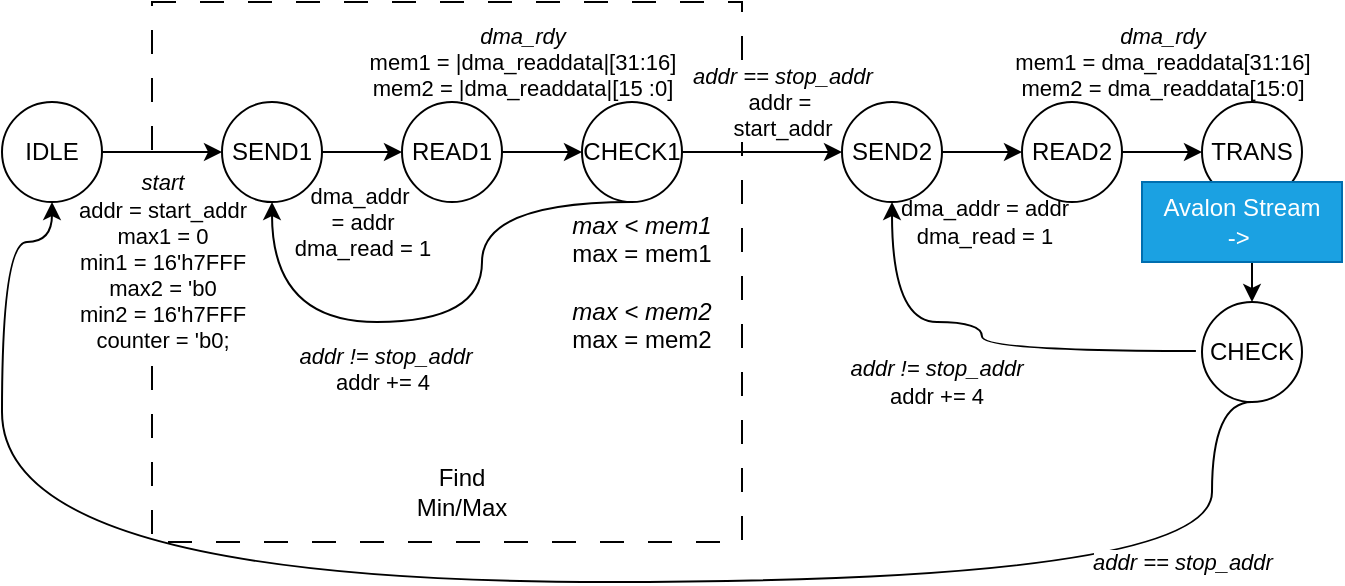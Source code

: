 <mxfile version="23.1.5" type="device">
  <diagram name="Strona-1" id="qhjlecZrfErG3EmEXIc5">
    <mxGraphModel dx="647" dy="554" grid="1" gridSize="10" guides="1" tooltips="1" connect="1" arrows="1" fold="1" page="1" pageScale="1" pageWidth="700" pageHeight="300" math="0" shadow="0">
      <root>
        <mxCell id="0" />
        <mxCell id="1" parent="0" />
        <mxCell id="RnLOs24wBo_rU6qCkj2a-37" value="" style="rounded=0;whiteSpace=wrap;html=1;dashed=1;dashPattern=12 12;" parent="1" vertex="1">
          <mxGeometry x="95" width="295" height="270" as="geometry" />
        </mxCell>
        <mxCell id="RnLOs24wBo_rU6qCkj2a-3" value="&lt;i&gt;start&lt;br&gt;&lt;/i&gt;&lt;div&gt;addr = start_addr&lt;/div&gt;&lt;div&gt;max1 = 0&lt;/div&gt;&lt;div&gt;min1 = 16&#39;h7FFF&lt;/div&gt;&lt;div&gt;max2 = &#39;b0&lt;/div&gt;&lt;div&gt;min2 = 16&#39;h7FFF&lt;/div&gt;&lt;div&gt;counter = &#39;b0;&lt;/div&gt;" style="edgeStyle=orthogonalEdgeStyle;rounded=0;orthogonalLoop=1;jettySize=auto;html=1;exitX=1;exitY=0.5;exitDx=0;exitDy=0;entryX=0;entryY=0.5;entryDx=0;entryDy=0;" parent="1" source="nLh6Hw3wDIEMh4GKDwiy-4" target="RnLOs24wBo_rU6qCkj2a-1" edge="1">
          <mxGeometry y="-55" relative="1" as="geometry">
            <mxPoint as="offset" />
          </mxGeometry>
        </mxCell>
        <mxCell id="nLh6Hw3wDIEMh4GKDwiy-4" value="IDLE" style="ellipse;whiteSpace=wrap;html=1;" parent="1" vertex="1">
          <mxGeometry x="20" y="50" width="50" height="50" as="geometry" />
        </mxCell>
        <mxCell id="RnLOs24wBo_rU6qCkj2a-7" style="edgeStyle=orthogonalEdgeStyle;rounded=0;orthogonalLoop=1;jettySize=auto;html=1;exitX=1;exitY=0.5;exitDx=0;exitDy=0;entryX=0;entryY=0.5;entryDx=0;entryDy=0;" parent="1" source="RnLOs24wBo_rU6qCkj2a-1" target="RnLOs24wBo_rU6qCkj2a-5" edge="1">
          <mxGeometry relative="1" as="geometry" />
        </mxCell>
        <mxCell id="RnLOs24wBo_rU6qCkj2a-24" value="&lt;div&gt;dma_addr&amp;nbsp;&lt;/div&gt;&lt;div&gt;= addr&lt;/div&gt;&lt;div&gt;dma_read = 1&lt;span style=&quot;&quot;&gt;&lt;/span&gt;&lt;/div&gt;" style="edgeLabel;html=1;align=center;verticalAlign=middle;resizable=0;points=[];" parent="RnLOs24wBo_rU6qCkj2a-7" vertex="1" connectable="0">
          <mxGeometry x="-0.101" y="-1" relative="1" as="geometry">
            <mxPoint x="2" y="34" as="offset" />
          </mxGeometry>
        </mxCell>
        <mxCell id="RnLOs24wBo_rU6qCkj2a-1" value="SEND1" style="ellipse;whiteSpace=wrap;html=1;" parent="1" vertex="1">
          <mxGeometry x="130" y="50" width="50" height="50" as="geometry" />
        </mxCell>
        <mxCell id="RnLOs24wBo_rU6qCkj2a-9" style="edgeStyle=orthogonalEdgeStyle;rounded=0;orthogonalLoop=1;jettySize=auto;html=1;exitX=1;exitY=0.5;exitDx=0;exitDy=0;" parent="1" source="RnLOs24wBo_rU6qCkj2a-5" target="RnLOs24wBo_rU6qCkj2a-8" edge="1">
          <mxGeometry relative="1" as="geometry" />
        </mxCell>
        <mxCell id="RnLOs24wBo_rU6qCkj2a-25" value="&lt;i&gt;dma_rdy&lt;/i&gt;&lt;div&gt;mem1 = |dma_readdata|[31:16]&lt;br&gt;&lt;/div&gt;&lt;div&gt;mem2 = |dma_readdata|[15 :0]&lt;br&gt;&lt;/div&gt;" style="edgeLabel;html=1;align=center;verticalAlign=middle;resizable=0;points=[];" parent="RnLOs24wBo_rU6qCkj2a-9" vertex="1" connectable="0">
          <mxGeometry x="-0.496" relative="1" as="geometry">
            <mxPoint y="-45" as="offset" />
          </mxGeometry>
        </mxCell>
        <mxCell id="RnLOs24wBo_rU6qCkj2a-5" value="READ1" style="ellipse;whiteSpace=wrap;html=1;" parent="1" vertex="1">
          <mxGeometry x="220" y="50" width="50" height="50" as="geometry" />
        </mxCell>
        <mxCell id="RnLOs24wBo_rU6qCkj2a-10" style="edgeStyle=orthogonalEdgeStyle;rounded=0;orthogonalLoop=1;jettySize=auto;html=1;exitX=0.5;exitY=1;exitDx=0;exitDy=0;entryX=0.5;entryY=1;entryDx=0;entryDy=0;curved=1;" parent="1" source="RnLOs24wBo_rU6qCkj2a-8" target="RnLOs24wBo_rU6qCkj2a-1" edge="1">
          <mxGeometry relative="1" as="geometry">
            <Array as="points">
              <mxPoint x="260" y="100" />
              <mxPoint x="260" y="160" />
              <mxPoint x="155" y="160" />
            </Array>
          </mxGeometry>
        </mxCell>
        <mxCell id="RnLOs24wBo_rU6qCkj2a-30" value="&lt;i&gt;&amp;nbsp;addr != stop_addr&lt;br&gt;&lt;/i&gt;addr += 4&lt;div&gt;&lt;br/&gt;&lt;/div&gt;" style="edgeLabel;html=1;align=center;verticalAlign=middle;resizable=0;points=[];" parent="RnLOs24wBo_rU6qCkj2a-10" vertex="1" connectable="0">
          <mxGeometry x="0.17" y="-3" relative="1" as="geometry">
            <mxPoint x="-10" y="33" as="offset" />
          </mxGeometry>
        </mxCell>
        <mxCell id="RnLOs24wBo_rU6qCkj2a-22" style="edgeStyle=orthogonalEdgeStyle;rounded=0;orthogonalLoop=1;jettySize=auto;html=1;exitX=1;exitY=0.5;exitDx=0;exitDy=0;entryX=0;entryY=0.5;entryDx=0;entryDy=0;" parent="1" source="RnLOs24wBo_rU6qCkj2a-8" target="RnLOs24wBo_rU6qCkj2a-17" edge="1">
          <mxGeometry relative="1" as="geometry" />
        </mxCell>
        <mxCell id="RnLOs24wBo_rU6qCkj2a-31" value="&lt;i&gt;addr ==&amp;nbsp;&lt;/i&gt;&lt;i&gt;stop_addr&lt;/i&gt;&lt;br&gt;addr =&amp;nbsp;&lt;div&gt;start_addr&lt;br&gt;&lt;/div&gt;" style="edgeLabel;html=1;align=center;verticalAlign=middle;resizable=0;points=[];" parent="RnLOs24wBo_rU6qCkj2a-22" vertex="1" connectable="0">
          <mxGeometry x="-0.33" y="1" relative="1" as="geometry">
            <mxPoint x="23" y="-24" as="offset" />
          </mxGeometry>
        </mxCell>
        <mxCell id="RnLOs24wBo_rU6qCkj2a-8" value="CHECK1" style="ellipse;whiteSpace=wrap;html=1;" parent="1" vertex="1">
          <mxGeometry x="310" y="50" width="50" height="50" as="geometry" />
        </mxCell>
        <mxCell id="RnLOs24wBo_rU6qCkj2a-16" style="edgeStyle=orthogonalEdgeStyle;rounded=0;orthogonalLoop=1;jettySize=auto;html=1;exitX=1;exitY=0.5;exitDx=0;exitDy=0;entryX=0;entryY=0.5;entryDx=0;entryDy=0;" parent="1" source="RnLOs24wBo_rU6qCkj2a-17" target="RnLOs24wBo_rU6qCkj2a-19" edge="1">
          <mxGeometry relative="1" as="geometry" />
        </mxCell>
        <mxCell id="RnLOs24wBo_rU6qCkj2a-28" value="&lt;div&gt;dma_addr = addr&lt;/div&gt;&lt;div&gt;dma_read = 1&lt;/div&gt;" style="edgeLabel;html=1;align=center;verticalAlign=middle;resizable=0;points=[];" parent="RnLOs24wBo_rU6qCkj2a-16" vertex="1" connectable="0">
          <mxGeometry x="-0.127" relative="1" as="geometry">
            <mxPoint x="3" y="35" as="offset" />
          </mxGeometry>
        </mxCell>
        <mxCell id="RnLOs24wBo_rU6qCkj2a-17" value="SEND2" style="ellipse;whiteSpace=wrap;html=1;" parent="1" vertex="1">
          <mxGeometry x="440" y="50" width="50" height="50" as="geometry" />
        </mxCell>
        <mxCell id="RnLOs24wBo_rU6qCkj2a-18" style="edgeStyle=orthogonalEdgeStyle;rounded=0;orthogonalLoop=1;jettySize=auto;html=1;exitX=1;exitY=0.5;exitDx=0;exitDy=0;" parent="1" source="RnLOs24wBo_rU6qCkj2a-19" target="RnLOs24wBo_rU6qCkj2a-20" edge="1">
          <mxGeometry relative="1" as="geometry" />
        </mxCell>
        <mxCell id="RnLOs24wBo_rU6qCkj2a-26" value="&lt;i&gt;dma_rdy&lt;/i&gt;&lt;div&gt;mem1 = dma_readdata[31:16]&lt;br&gt;&lt;/div&gt;&lt;div&gt;mem2 = dma_readdata[15:0]&lt;/div&gt;" style="edgeLabel;html=1;align=center;verticalAlign=middle;resizable=0;points=[];" parent="RnLOs24wBo_rU6qCkj2a-18" vertex="1" connectable="0">
          <mxGeometry x="-0.364" relative="1" as="geometry">
            <mxPoint x="7" y="-45" as="offset" />
          </mxGeometry>
        </mxCell>
        <mxCell id="RnLOs24wBo_rU6qCkj2a-19" value="READ2" style="ellipse;whiteSpace=wrap;html=1;" parent="1" vertex="1">
          <mxGeometry x="530" y="50" width="50" height="50" as="geometry" />
        </mxCell>
        <mxCell id="RnLOs24wBo_rU6qCkj2a-21" style="edgeStyle=orthogonalEdgeStyle;rounded=0;orthogonalLoop=1;jettySize=auto;html=1;exitX=-0.061;exitY=0.49;exitDx=0;exitDy=0;entryX=0.5;entryY=1;entryDx=0;entryDy=0;curved=1;exitPerimeter=0;" parent="1" source="RnLOs24wBo_rU6qCkj2a-34" target="RnLOs24wBo_rU6qCkj2a-17" edge="1">
          <mxGeometry relative="1" as="geometry">
            <Array as="points">
              <mxPoint x="510" y="174" />
              <mxPoint x="510" y="160" />
              <mxPoint x="465" y="160" />
            </Array>
          </mxGeometry>
        </mxCell>
        <mxCell id="RnLOs24wBo_rU6qCkj2a-33" value="&lt;i&gt;addr != stop_addr&lt;br&gt;&lt;/i&gt;addr += 4" style="edgeLabel;html=1;align=center;verticalAlign=middle;resizable=0;points=[];" parent="RnLOs24wBo_rU6qCkj2a-21" vertex="1" connectable="0">
          <mxGeometry x="0.353" y="-3" relative="1" as="geometry">
            <mxPoint x="8" y="33" as="offset" />
          </mxGeometry>
        </mxCell>
        <mxCell id="RnLOs24wBo_rU6qCkj2a-35" style="edgeStyle=orthogonalEdgeStyle;rounded=0;orthogonalLoop=1;jettySize=auto;html=1;exitX=0.5;exitY=1;exitDx=0;exitDy=0;" parent="1" source="RnLOs24wBo_rU6qCkj2a-20" target="RnLOs24wBo_rU6qCkj2a-34" edge="1">
          <mxGeometry relative="1" as="geometry" />
        </mxCell>
        <mxCell id="RnLOs24wBo_rU6qCkj2a-20" value="TRANS" style="ellipse;whiteSpace=wrap;html=1;" parent="1" vertex="1">
          <mxGeometry x="620" y="50" width="50" height="50" as="geometry" />
        </mxCell>
        <mxCell id="RnLOs24wBo_rU6qCkj2a-23" style="edgeStyle=orthogonalEdgeStyle;rounded=0;orthogonalLoop=1;jettySize=auto;html=1;exitX=0.5;exitY=1;exitDx=0;exitDy=0;entryX=0.5;entryY=1;entryDx=0;entryDy=0;curved=1;" parent="1" source="RnLOs24wBo_rU6qCkj2a-34" target="nLh6Hw3wDIEMh4GKDwiy-4" edge="1">
          <mxGeometry relative="1" as="geometry">
            <Array as="points">
              <mxPoint x="625" y="290" />
              <mxPoint x="20" y="290" />
              <mxPoint x="20" y="120" />
              <mxPoint x="45" y="120" />
            </Array>
          </mxGeometry>
        </mxCell>
        <mxCell id="RnLOs24wBo_rU6qCkj2a-32" value="&lt;i&gt;addr ==&amp;nbsp;&lt;/i&gt;&lt;i&gt;stop_addr&lt;/i&gt;" style="edgeLabel;html=1;align=center;verticalAlign=middle;resizable=0;points=[];" parent="RnLOs24wBo_rU6qCkj2a-23" vertex="1" connectable="0">
          <mxGeometry x="-0.708" y="-5" relative="1" as="geometry">
            <mxPoint x="11" y="-5" as="offset" />
          </mxGeometry>
        </mxCell>
        <mxCell id="RnLOs24wBo_rU6qCkj2a-29" value="&lt;div&gt;&lt;i&gt;max &amp;lt; mem1&lt;/i&gt;&lt;/div&gt;&lt;div&gt;max = mem1&lt;/div&gt;&lt;div&gt;&lt;br&gt;&lt;/div&gt;&lt;div&gt;&lt;div&gt;&lt;i&gt;max &amp;lt; mem2&lt;/i&gt;&lt;/div&gt;&lt;div&gt;max = mem2&lt;/div&gt;&lt;/div&gt;" style="text;html=1;align=center;verticalAlign=middle;whiteSpace=wrap;rounded=0;" parent="1" vertex="1">
          <mxGeometry x="300" y="100" width="80" height="80" as="geometry" />
        </mxCell>
        <mxCell id="RnLOs24wBo_rU6qCkj2a-34" value="CHECK" style="ellipse;whiteSpace=wrap;html=1;" parent="1" vertex="1">
          <mxGeometry x="620" y="150" width="50" height="50" as="geometry" />
        </mxCell>
        <mxCell id="RnLOs24wBo_rU6qCkj2a-36" value="Avalon Stream&lt;br&gt;-&amp;gt;&amp;nbsp;" style="rounded=0;whiteSpace=wrap;html=1;fillColor=#1ba1e2;fontColor=#ffffff;strokeColor=#006EAF;" parent="1" vertex="1">
          <mxGeometry x="590" y="90" width="100" height="40" as="geometry" />
        </mxCell>
        <mxCell id="RnLOs24wBo_rU6qCkj2a-38" value="Find Min/Max" style="text;html=1;align=center;verticalAlign=middle;whiteSpace=wrap;rounded=0;" parent="1" vertex="1">
          <mxGeometry x="220" y="230" width="60" height="30" as="geometry" />
        </mxCell>
      </root>
    </mxGraphModel>
  </diagram>
</mxfile>

